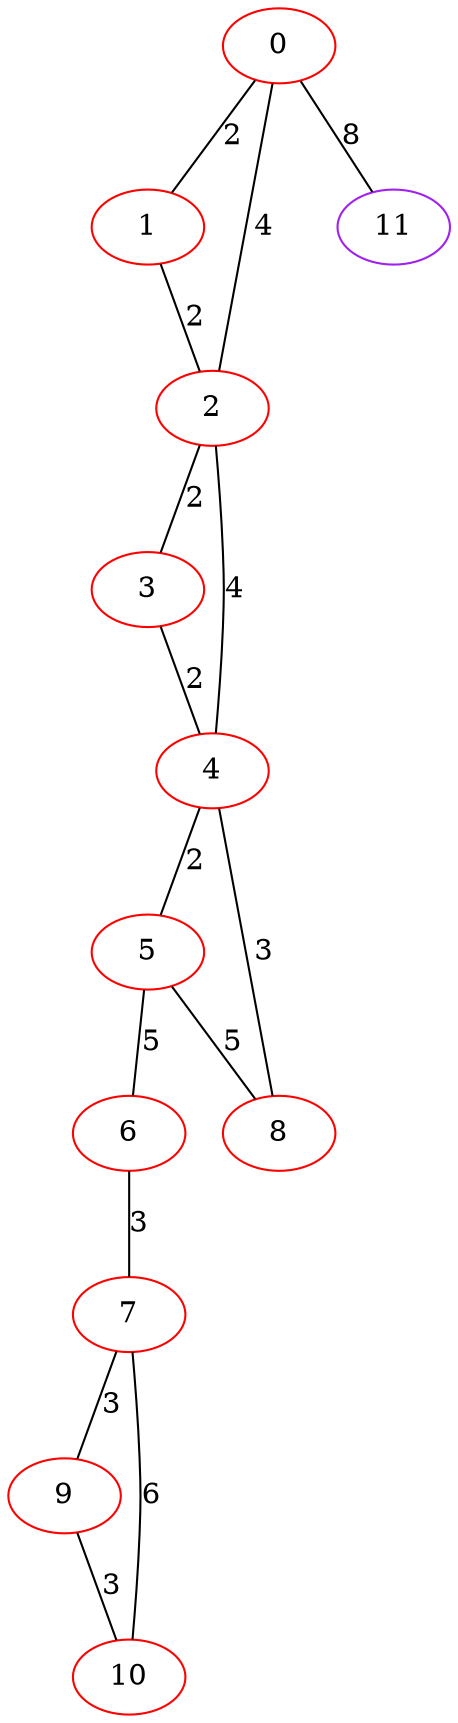 graph "" {
0 [color=red, weight=1];
1 [color=red, weight=1];
2 [color=red, weight=1];
3 [color=red, weight=1];
4 [color=red, weight=1];
5 [color=red, weight=1];
6 [color=red, weight=1];
7 [color=red, weight=1];
8 [color=red, weight=1];
9 [color=red, weight=1];
10 [color=red, weight=1];
11 [color=purple, weight=4];
0 -- 1  [key=0, label=2];
0 -- 2  [key=0, label=4];
0 -- 11  [key=0, label=8];
1 -- 2  [key=0, label=2];
2 -- 3  [key=0, label=2];
2 -- 4  [key=0, label=4];
3 -- 4  [key=0, label=2];
4 -- 8  [key=0, label=3];
4 -- 5  [key=0, label=2];
5 -- 8  [key=0, label=5];
5 -- 6  [key=0, label=5];
6 -- 7  [key=0, label=3];
7 -- 9  [key=0, label=3];
7 -- 10  [key=0, label=6];
9 -- 10  [key=0, label=3];
}
